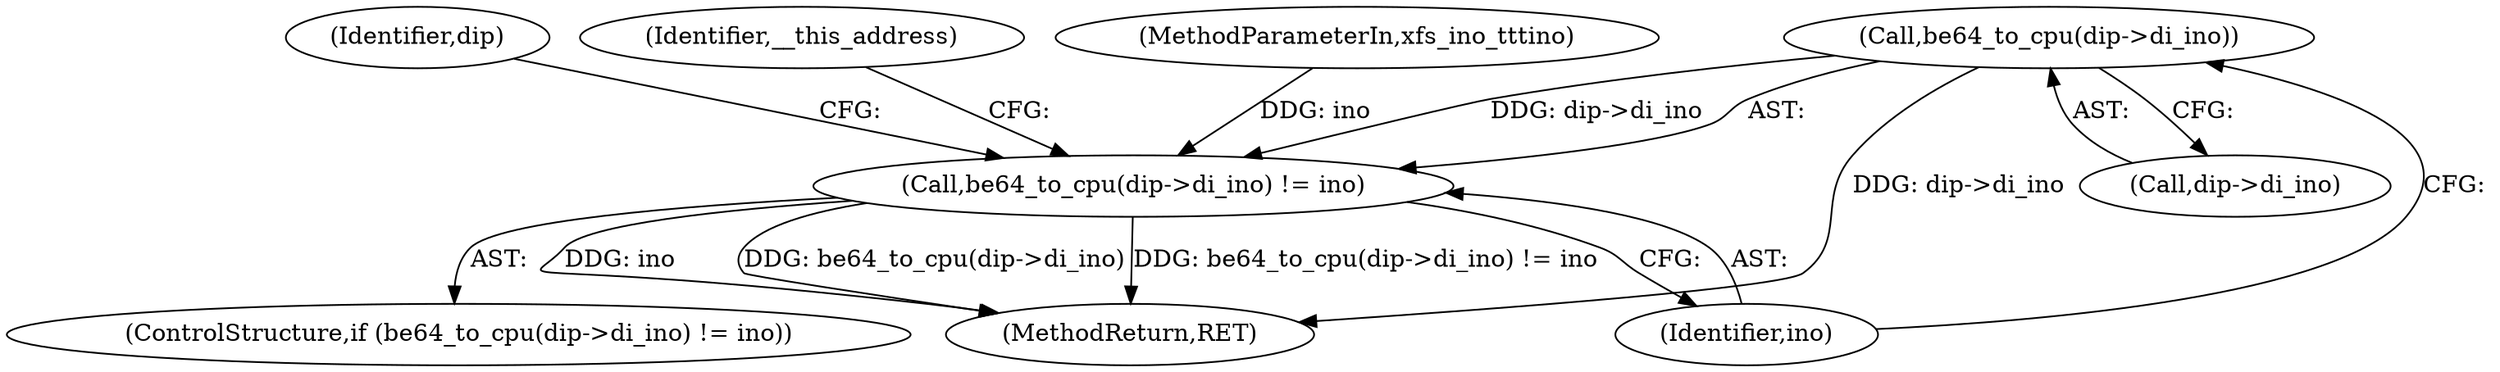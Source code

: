 digraph "0_linux_23fcb3340d033d9f081e21e6c12c2db7eaa541d3@pointer" {
"1000165" [label="(Call,be64_to_cpu(dip->di_ino))"];
"1000164" [label="(Call,be64_to_cpu(dip->di_ino) != ino)"];
"1000177" [label="(Identifier,dip)"];
"1000171" [label="(Identifier,__this_address)"];
"1000169" [label="(Identifier,ino)"];
"1000164" [label="(Call,be64_to_cpu(dip->di_ino) != ino)"];
"1000163" [label="(ControlStructure,if (be64_to_cpu(dip->di_ino) != ino))"];
"1000116" [label="(MethodParameterIn,xfs_ino_t\t\tino)"];
"1000435" [label="(MethodReturn,RET)"];
"1000165" [label="(Call,be64_to_cpu(dip->di_ino))"];
"1000166" [label="(Call,dip->di_ino)"];
"1000165" -> "1000164"  [label="AST: "];
"1000165" -> "1000166"  [label="CFG: "];
"1000166" -> "1000165"  [label="AST: "];
"1000169" -> "1000165"  [label="CFG: "];
"1000165" -> "1000435"  [label="DDG: dip->di_ino"];
"1000165" -> "1000164"  [label="DDG: dip->di_ino"];
"1000164" -> "1000163"  [label="AST: "];
"1000164" -> "1000169"  [label="CFG: "];
"1000169" -> "1000164"  [label="AST: "];
"1000171" -> "1000164"  [label="CFG: "];
"1000177" -> "1000164"  [label="CFG: "];
"1000164" -> "1000435"  [label="DDG: be64_to_cpu(dip->di_ino) != ino"];
"1000164" -> "1000435"  [label="DDG: ino"];
"1000164" -> "1000435"  [label="DDG: be64_to_cpu(dip->di_ino)"];
"1000116" -> "1000164"  [label="DDG: ino"];
}
